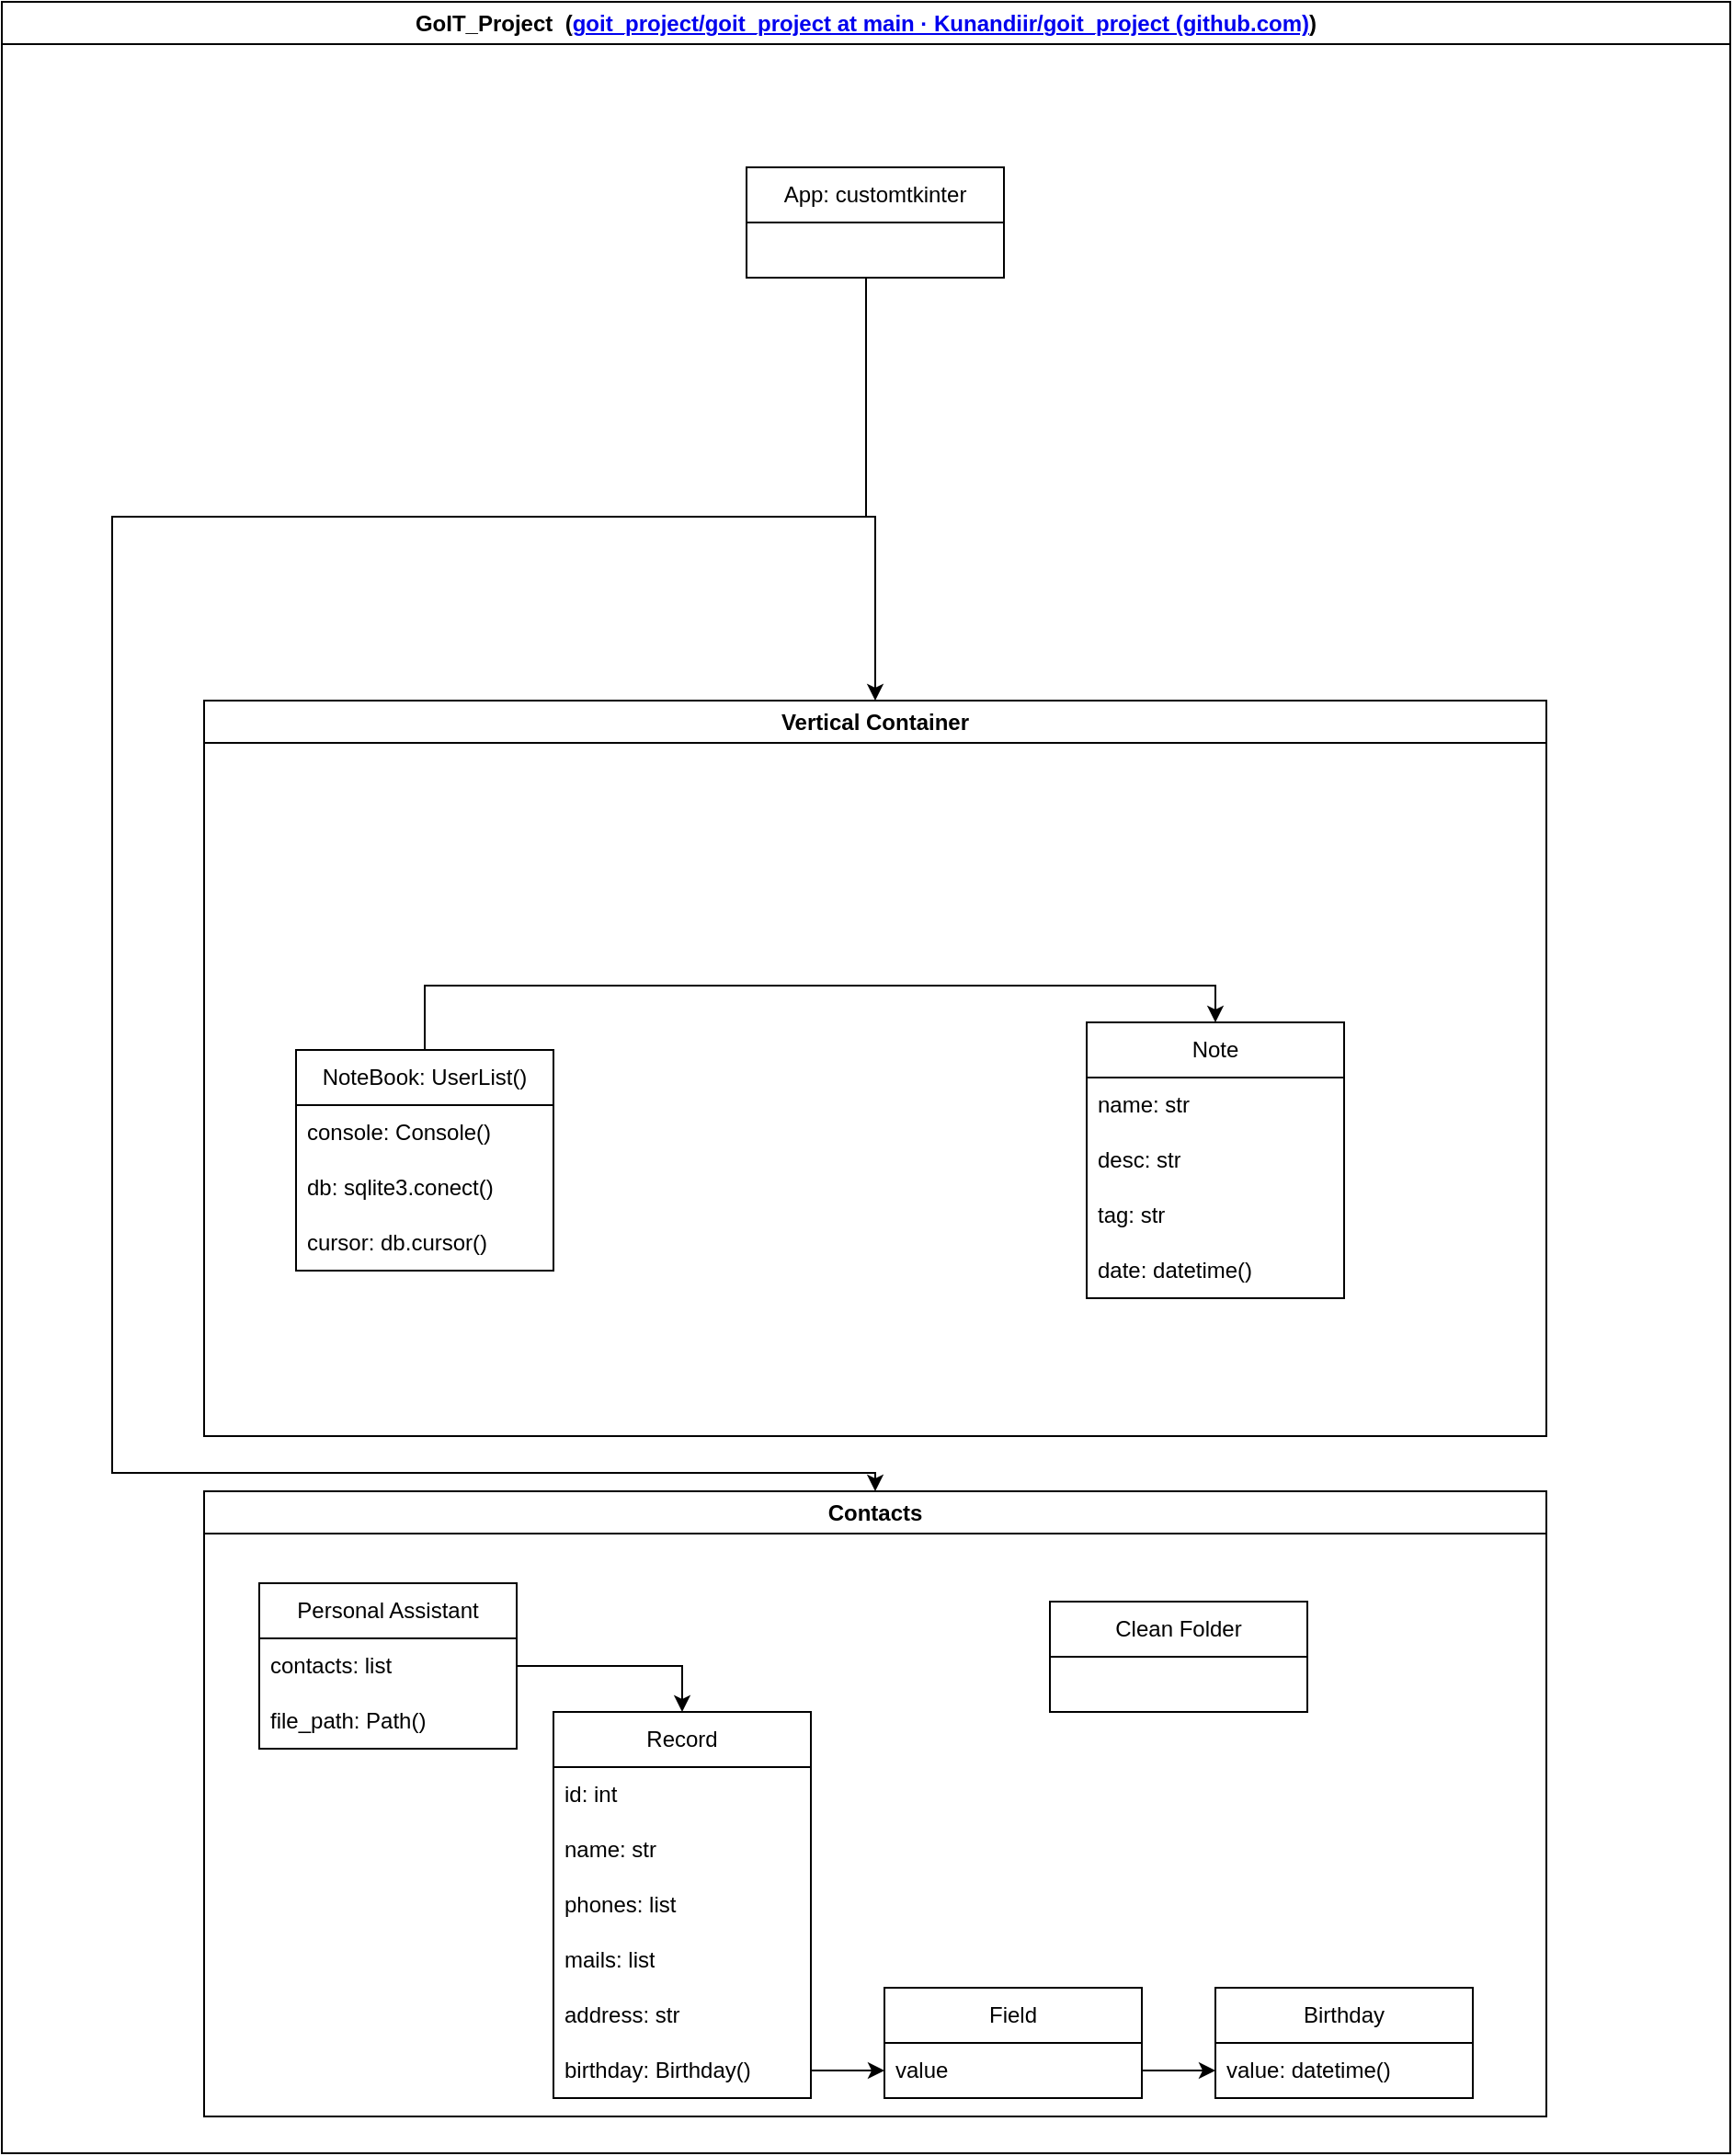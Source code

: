 <mxfile version="22.1.15" type="github">
  <diagram id="C5RBs43oDa-KdzZeNtuy" name="Page-1">
    <mxGraphModel dx="1002" dy="1786" grid="1" gridSize="10" guides="1" tooltips="1" connect="1" arrows="1" fold="1" page="1" pageScale="1" pageWidth="827" pageHeight="1169" math="0" shadow="0">
      <root>
        <mxCell id="WIyWlLk6GJQsqaUBKTNV-0" />
        <mxCell id="WIyWlLk6GJQsqaUBKTNV-1" parent="WIyWlLk6GJQsqaUBKTNV-0" />
        <mxCell id="88gfg2YuxqC0_WyTA1wB-62" style="edgeStyle=orthogonalEdgeStyle;rounded=0;orthogonalLoop=1;jettySize=auto;html=1;exitX=0.5;exitY=1;exitDx=0;exitDy=0;entryX=0.5;entryY=0;entryDx=0;entryDy=0;" parent="WIyWlLk6GJQsqaUBKTNV-1" source="88gfg2YuxqC0_WyTA1wB-1" target="88gfg2YuxqC0_WyTA1wB-61" edge="1">
          <mxGeometry relative="1" as="geometry">
            <Array as="points">
              <mxPoint x="480" y="130" />
              <mxPoint x="480" y="260" />
              <mxPoint x="485" y="260" />
            </Array>
          </mxGeometry>
        </mxCell>
        <mxCell id="88gfg2YuxqC0_WyTA1wB-63" style="edgeStyle=orthogonalEdgeStyle;rounded=0;orthogonalLoop=1;jettySize=auto;html=1;exitX=0.5;exitY=1;exitDx=0;exitDy=0;entryX=0.5;entryY=0;entryDx=0;entryDy=0;" parent="WIyWlLk6GJQsqaUBKTNV-1" source="88gfg2YuxqC0_WyTA1wB-1" target="88gfg2YuxqC0_WyTA1wB-43" edge="1">
          <mxGeometry relative="1" as="geometry">
            <Array as="points">
              <mxPoint x="480" y="130" />
              <mxPoint x="480" y="260" />
              <mxPoint x="70" y="260" />
              <mxPoint x="70" y="780" />
              <mxPoint x="485" y="780" />
            </Array>
          </mxGeometry>
        </mxCell>
        <mxCell id="88gfg2YuxqC0_WyTA1wB-1" value="App: customtkinter" style="swimlane;fontStyle=0;childLayout=stackLayout;horizontal=1;startSize=30;horizontalStack=0;resizeParent=1;resizeParentMax=0;resizeLast=0;collapsible=1;marginBottom=0;whiteSpace=wrap;html=1;" parent="WIyWlLk6GJQsqaUBKTNV-1" vertex="1">
          <mxGeometry x="415" y="70" width="140" height="60" as="geometry" />
        </mxCell>
        <mxCell id="88gfg2YuxqC0_WyTA1wB-5" value="Personal Assistant" style="swimlane;fontStyle=0;childLayout=stackLayout;horizontal=1;startSize=30;horizontalStack=0;resizeParent=1;resizeParentMax=0;resizeLast=0;collapsible=1;marginBottom=0;whiteSpace=wrap;html=1;" parent="WIyWlLk6GJQsqaUBKTNV-1" vertex="1">
          <mxGeometry x="150" y="840" width="140" height="90" as="geometry" />
        </mxCell>
        <mxCell id="88gfg2YuxqC0_WyTA1wB-6" value="contacts: list" style="text;strokeColor=none;fillColor=none;align=left;verticalAlign=middle;spacingLeft=4;spacingRight=4;overflow=hidden;points=[[0,0.5],[1,0.5]];portConstraint=eastwest;rotatable=0;whiteSpace=wrap;html=1;" parent="88gfg2YuxqC0_WyTA1wB-5" vertex="1">
          <mxGeometry y="30" width="140" height="30" as="geometry" />
        </mxCell>
        <mxCell id="88gfg2YuxqC0_WyTA1wB-49" value="file_path: Path()" style="text;strokeColor=none;fillColor=none;align=left;verticalAlign=middle;spacingLeft=4;spacingRight=4;overflow=hidden;points=[[0,0.5],[1,0.5]];portConstraint=eastwest;rotatable=0;whiteSpace=wrap;html=1;" parent="88gfg2YuxqC0_WyTA1wB-5" vertex="1">
          <mxGeometry y="60" width="140" height="30" as="geometry" />
        </mxCell>
        <mxCell id="88gfg2YuxqC0_WyTA1wB-13" value="Record" style="swimlane;fontStyle=0;childLayout=stackLayout;horizontal=1;startSize=30;horizontalStack=0;resizeParent=1;resizeParentMax=0;resizeLast=0;collapsible=1;marginBottom=0;whiteSpace=wrap;html=1;" parent="WIyWlLk6GJQsqaUBKTNV-1" vertex="1">
          <mxGeometry x="310" y="910" width="140" height="210" as="geometry" />
        </mxCell>
        <mxCell id="88gfg2YuxqC0_WyTA1wB-14" value="id: int" style="text;strokeColor=none;fillColor=none;align=left;verticalAlign=middle;spacingLeft=4;spacingRight=4;overflow=hidden;points=[[0,0.5],[1,0.5]];portConstraint=eastwest;rotatable=0;whiteSpace=wrap;html=1;" parent="88gfg2YuxqC0_WyTA1wB-13" vertex="1">
          <mxGeometry y="30" width="140" height="30" as="geometry" />
        </mxCell>
        <mxCell id="88gfg2YuxqC0_WyTA1wB-15" value="name: str" style="text;strokeColor=none;fillColor=none;align=left;verticalAlign=middle;spacingLeft=4;spacingRight=4;overflow=hidden;points=[[0,0.5],[1,0.5]];portConstraint=eastwest;rotatable=0;whiteSpace=wrap;html=1;" parent="88gfg2YuxqC0_WyTA1wB-13" vertex="1">
          <mxGeometry y="60" width="140" height="30" as="geometry" />
        </mxCell>
        <mxCell id="88gfg2YuxqC0_WyTA1wB-16" value="phones: list" style="text;strokeColor=none;fillColor=none;align=left;verticalAlign=middle;spacingLeft=4;spacingRight=4;overflow=hidden;points=[[0,0.5],[1,0.5]];portConstraint=eastwest;rotatable=0;whiteSpace=wrap;html=1;" parent="88gfg2YuxqC0_WyTA1wB-13" vertex="1">
          <mxGeometry y="90" width="140" height="30" as="geometry" />
        </mxCell>
        <mxCell id="88gfg2YuxqC0_WyTA1wB-12" value="mails: list" style="text;strokeColor=none;fillColor=none;align=left;verticalAlign=middle;spacingLeft=4;spacingRight=4;overflow=hidden;points=[[0,0.5],[1,0.5]];portConstraint=eastwest;rotatable=0;whiteSpace=wrap;html=1;" parent="88gfg2YuxqC0_WyTA1wB-13" vertex="1">
          <mxGeometry y="120" width="140" height="30" as="geometry" />
        </mxCell>
        <mxCell id="88gfg2YuxqC0_WyTA1wB-11" value="address: str" style="text;strokeColor=none;fillColor=none;align=left;verticalAlign=middle;spacingLeft=4;spacingRight=4;overflow=hidden;points=[[0,0.5],[1,0.5]];portConstraint=eastwest;rotatable=0;whiteSpace=wrap;html=1;" parent="88gfg2YuxqC0_WyTA1wB-13" vertex="1">
          <mxGeometry y="150" width="140" height="30" as="geometry" />
        </mxCell>
        <mxCell id="88gfg2YuxqC0_WyTA1wB-10" value="birthday: Birthday()" style="text;strokeColor=none;fillColor=none;align=left;verticalAlign=middle;spacingLeft=4;spacingRight=4;overflow=hidden;points=[[0,0.5],[1,0.5]];portConstraint=eastwest;rotatable=0;whiteSpace=wrap;html=1;" parent="88gfg2YuxqC0_WyTA1wB-13" vertex="1">
          <mxGeometry y="180" width="140" height="30" as="geometry" />
        </mxCell>
        <mxCell id="88gfg2YuxqC0_WyTA1wB-17" value="Birthday" style="swimlane;fontStyle=0;childLayout=stackLayout;horizontal=1;startSize=30;horizontalStack=0;resizeParent=1;resizeParentMax=0;resizeLast=0;collapsible=1;marginBottom=0;whiteSpace=wrap;html=1;" parent="WIyWlLk6GJQsqaUBKTNV-1" vertex="1">
          <mxGeometry x="670" y="1060" width="140" height="60" as="geometry" />
        </mxCell>
        <mxCell id="88gfg2YuxqC0_WyTA1wB-33" value="value: datetime()" style="text;strokeColor=none;fillColor=none;align=left;verticalAlign=middle;spacingLeft=4;spacingRight=4;overflow=hidden;points=[[0,0.5],[1,0.5]];portConstraint=eastwest;rotatable=0;whiteSpace=wrap;html=1;" parent="88gfg2YuxqC0_WyTA1wB-17" vertex="1">
          <mxGeometry y="30" width="140" height="30" as="geometry" />
        </mxCell>
        <mxCell id="88gfg2YuxqC0_WyTA1wB-21" value="Field" style="swimlane;fontStyle=0;childLayout=stackLayout;horizontal=1;startSize=30;horizontalStack=0;resizeParent=1;resizeParentMax=0;resizeLast=0;collapsible=1;marginBottom=0;whiteSpace=wrap;html=1;" parent="WIyWlLk6GJQsqaUBKTNV-1" vertex="1">
          <mxGeometry x="490" y="1060" width="140" height="60" as="geometry" />
        </mxCell>
        <mxCell id="88gfg2YuxqC0_WyTA1wB-22" value="value" style="text;strokeColor=none;fillColor=none;align=left;verticalAlign=middle;spacingLeft=4;spacingRight=4;overflow=hidden;points=[[0,0.5],[1,0.5]];portConstraint=eastwest;rotatable=0;whiteSpace=wrap;html=1;" parent="88gfg2YuxqC0_WyTA1wB-21" vertex="1">
          <mxGeometry y="30" width="140" height="30" as="geometry" />
        </mxCell>
        <mxCell id="88gfg2YuxqC0_WyTA1wB-38" style="edgeStyle=orthogonalEdgeStyle;rounded=0;orthogonalLoop=1;jettySize=auto;html=1;exitX=1;exitY=0.5;exitDx=0;exitDy=0;entryX=0;entryY=0.5;entryDx=0;entryDy=0;" parent="WIyWlLk6GJQsqaUBKTNV-1" source="88gfg2YuxqC0_WyTA1wB-10" target="88gfg2YuxqC0_WyTA1wB-22" edge="1">
          <mxGeometry relative="1" as="geometry" />
        </mxCell>
        <mxCell id="88gfg2YuxqC0_WyTA1wB-39" style="edgeStyle=orthogonalEdgeStyle;rounded=0;orthogonalLoop=1;jettySize=auto;html=1;exitX=1;exitY=0.5;exitDx=0;exitDy=0;entryX=0;entryY=0.5;entryDx=0;entryDy=0;" parent="WIyWlLk6GJQsqaUBKTNV-1" source="88gfg2YuxqC0_WyTA1wB-22" target="88gfg2YuxqC0_WyTA1wB-33" edge="1">
          <mxGeometry relative="1" as="geometry" />
        </mxCell>
        <mxCell id="88gfg2YuxqC0_WyTA1wB-42" style="edgeStyle=orthogonalEdgeStyle;rounded=0;orthogonalLoop=1;jettySize=auto;html=1;exitX=1;exitY=0.5;exitDx=0;exitDy=0;entryX=0.5;entryY=0;entryDx=0;entryDy=0;" parent="WIyWlLk6GJQsqaUBKTNV-1" source="88gfg2YuxqC0_WyTA1wB-6" target="88gfg2YuxqC0_WyTA1wB-13" edge="1">
          <mxGeometry relative="1" as="geometry" />
        </mxCell>
        <mxCell id="88gfg2YuxqC0_WyTA1wB-43" value="Contacts" style="swimlane;whiteSpace=wrap;html=1;" parent="WIyWlLk6GJQsqaUBKTNV-1" vertex="1">
          <mxGeometry x="120" y="790" width="730" height="340" as="geometry" />
        </mxCell>
        <mxCell id="88gfg2YuxqC0_WyTA1wB-9" value="Clean Folder" style="swimlane;fontStyle=0;childLayout=stackLayout;horizontal=1;startSize=30;horizontalStack=0;resizeParent=1;resizeParentMax=0;resizeLast=0;collapsible=1;marginBottom=0;whiteSpace=wrap;html=1;" parent="88gfg2YuxqC0_WyTA1wB-43" vertex="1">
          <mxGeometry x="460" y="60" width="140" height="60" as="geometry" />
        </mxCell>
        <mxCell id="88gfg2YuxqC0_WyTA1wB-61" value="Vertical Container" style="swimlane;whiteSpace=wrap;html=1;" parent="WIyWlLk6GJQsqaUBKTNV-1" vertex="1">
          <mxGeometry x="120" y="360" width="730" height="400" as="geometry" />
        </mxCell>
        <mxCell id="88gfg2YuxqC0_WyTA1wB-44" value="NoteBook: UserList()" style="swimlane;fontStyle=0;childLayout=stackLayout;horizontal=1;startSize=30;horizontalStack=0;resizeParent=1;resizeParentMax=0;resizeLast=0;collapsible=1;marginBottom=0;whiteSpace=wrap;html=1;" parent="88gfg2YuxqC0_WyTA1wB-61" vertex="1">
          <mxGeometry x="50" y="190" width="140" height="120" as="geometry" />
        </mxCell>
        <mxCell id="88gfg2YuxqC0_WyTA1wB-45" value="console: Console()" style="text;strokeColor=none;fillColor=none;align=left;verticalAlign=middle;spacingLeft=4;spacingRight=4;overflow=hidden;points=[[0,0.5],[1,0.5]];portConstraint=eastwest;rotatable=0;whiteSpace=wrap;html=1;" parent="88gfg2YuxqC0_WyTA1wB-44" vertex="1">
          <mxGeometry y="30" width="140" height="30" as="geometry" />
        </mxCell>
        <mxCell id="88gfg2YuxqC0_WyTA1wB-46" value="db: sqlite3.conect()" style="text;strokeColor=none;fillColor=none;align=left;verticalAlign=middle;spacingLeft=4;spacingRight=4;overflow=hidden;points=[[0,0.5],[1,0.5]];portConstraint=eastwest;rotatable=0;whiteSpace=wrap;html=1;" parent="88gfg2YuxqC0_WyTA1wB-44" vertex="1">
          <mxGeometry y="60" width="140" height="30" as="geometry" />
        </mxCell>
        <mxCell id="88gfg2YuxqC0_WyTA1wB-47" value="cursor: db.cursor()" style="text;strokeColor=none;fillColor=none;align=left;verticalAlign=middle;spacingLeft=4;spacingRight=4;overflow=hidden;points=[[0,0.5],[1,0.5]];portConstraint=eastwest;rotatable=0;whiteSpace=wrap;html=1;" parent="88gfg2YuxqC0_WyTA1wB-44" vertex="1">
          <mxGeometry y="90" width="140" height="30" as="geometry" />
        </mxCell>
        <mxCell id="88gfg2YuxqC0_WyTA1wB-48" value="Note" style="swimlane;fontStyle=0;childLayout=stackLayout;horizontal=1;startSize=30;horizontalStack=0;resizeParent=1;resizeParentMax=0;resizeLast=0;collapsible=1;marginBottom=0;whiteSpace=wrap;html=1;" parent="88gfg2YuxqC0_WyTA1wB-61" vertex="1">
          <mxGeometry x="480" y="175" width="140" height="150" as="geometry" />
        </mxCell>
        <mxCell id="88gfg2YuxqC0_WyTA1wB-50" value="name: str" style="text;strokeColor=none;fillColor=none;align=left;verticalAlign=middle;spacingLeft=4;spacingRight=4;overflow=hidden;points=[[0,0.5],[1,0.5]];portConstraint=eastwest;rotatable=0;whiteSpace=wrap;html=1;" parent="88gfg2YuxqC0_WyTA1wB-48" vertex="1">
          <mxGeometry y="30" width="140" height="30" as="geometry" />
        </mxCell>
        <mxCell id="88gfg2YuxqC0_WyTA1wB-51" value="desc: str" style="text;strokeColor=none;fillColor=none;align=left;verticalAlign=middle;spacingLeft=4;spacingRight=4;overflow=hidden;points=[[0,0.5],[1,0.5]];portConstraint=eastwest;rotatable=0;whiteSpace=wrap;html=1;" parent="88gfg2YuxqC0_WyTA1wB-48" vertex="1">
          <mxGeometry y="60" width="140" height="30" as="geometry" />
        </mxCell>
        <mxCell id="88gfg2YuxqC0_WyTA1wB-53" value="tag: str" style="text;strokeColor=none;fillColor=none;align=left;verticalAlign=middle;spacingLeft=4;spacingRight=4;overflow=hidden;points=[[0,0.5],[1,0.5]];portConstraint=eastwest;rotatable=0;whiteSpace=wrap;html=1;" parent="88gfg2YuxqC0_WyTA1wB-48" vertex="1">
          <mxGeometry y="90" width="140" height="30" as="geometry" />
        </mxCell>
        <mxCell id="88gfg2YuxqC0_WyTA1wB-54" value="date: datetime()" style="text;strokeColor=none;fillColor=none;align=left;verticalAlign=middle;spacingLeft=4;spacingRight=4;overflow=hidden;points=[[0,0.5],[1,0.5]];portConstraint=eastwest;rotatable=0;whiteSpace=wrap;html=1;" parent="88gfg2YuxqC0_WyTA1wB-48" vertex="1">
          <mxGeometry y="120" width="140" height="30" as="geometry" />
        </mxCell>
        <mxCell id="88gfg2YuxqC0_WyTA1wB-56" style="edgeStyle=orthogonalEdgeStyle;rounded=0;orthogonalLoop=1;jettySize=auto;html=1;exitX=0.5;exitY=0;exitDx=0;exitDy=0;entryX=0.5;entryY=0;entryDx=0;entryDy=0;" parent="88gfg2YuxqC0_WyTA1wB-61" source="88gfg2YuxqC0_WyTA1wB-44" target="88gfg2YuxqC0_WyTA1wB-48" edge="1">
          <mxGeometry relative="1" as="geometry" />
        </mxCell>
        <mxCell id="88gfg2YuxqC0_WyTA1wB-65" value="GoIT_Project&amp;nbsp; (&lt;a href=&quot;https://github.com/Kunandiir/goit_project/tree/main/goit_project&quot;&gt;goit_project/goit_project at main · Kunandiir/goit_project (github.com)&lt;/a&gt;)" style="swimlane;whiteSpace=wrap;html=1;" parent="WIyWlLk6GJQsqaUBKTNV-1" vertex="1">
          <mxGeometry x="10" y="-20" width="940" height="1170" as="geometry" />
        </mxCell>
      </root>
    </mxGraphModel>
  </diagram>
</mxfile>
